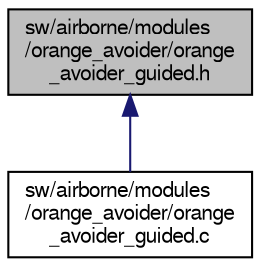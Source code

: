 digraph "sw/airborne/modules/orange_avoider/orange_avoider_guided.h"
{
  edge [fontname="FreeSans",fontsize="10",labelfontname="FreeSans",labelfontsize="10"];
  node [fontname="FreeSans",fontsize="10",shape=record];
  Node1 [label="sw/airborne/modules\l/orange_avoider/orange\l_avoider_guided.h",height=0.2,width=0.4,color="black", fillcolor="grey75", style="filled", fontcolor="black"];
  Node1 -> Node2 [dir="back",color="midnightblue",fontsize="10",style="solid",fontname="FreeSans"];
  Node2 [label="sw/airborne/modules\l/orange_avoider/orange\l_avoider_guided.c",height=0.2,width=0.4,color="black", fillcolor="white", style="filled",URL="$orange__avoider__guided_8c.html"];
}

